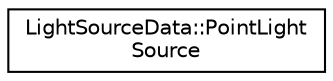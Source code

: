 digraph "Graphical Class Hierarchy"
{
  edge [fontname="Helvetica",fontsize="10",labelfontname="Helvetica",labelfontsize="10"];
  node [fontname="Helvetica",fontsize="10",shape=record];
  rankdir="LR";
  Node1 [label="LightSourceData::PointLight\lSource",height=0.2,width=0.4,color="black", fillcolor="white", style="filled",URL="$struct_light_source_data_1_1_point_light_source.html"];
}
